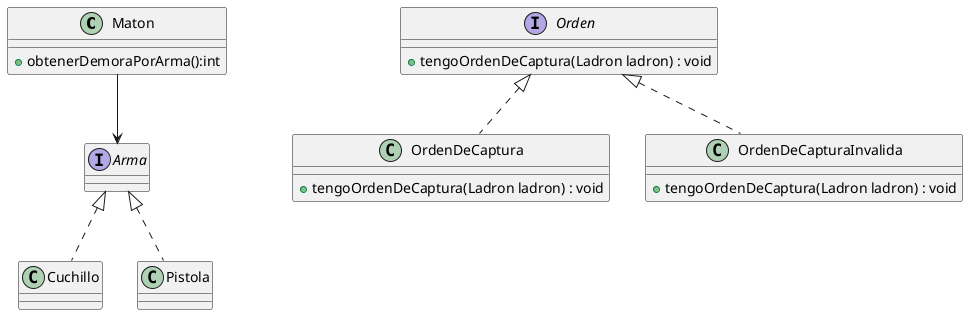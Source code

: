 @startuml
class Maton
{
 + obtenerDemoraPorArma():int
}

interface Arma
{
}

class Cuchillo
{
}
class Pistola
{
}

interface Orden
{
    + tengoOrdenDeCaptura(Ladron ladron) : void
}
class OrdenDeCaptura
{
    + tengoOrdenDeCaptura(Ladron ladron) : void
}
class OrdenDeCapturaInvalida
{
    + tengoOrdenDeCaptura(Ladron ladron) : void
}
Orden <|.. OrdenDeCaptura
Orden <|.. OrdenDeCapturaInvalida
Maton --> Arma
Arma <|.. Cuchillo
Arma <|.. Pistola
@enduml